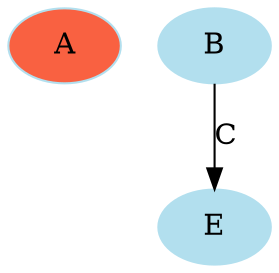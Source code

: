 digraph unix {
	node [color=lightblue2 style=filled]
	size="6,6"
	A [fillcolor="#F96141"]
	B -> E [label=C]
}

